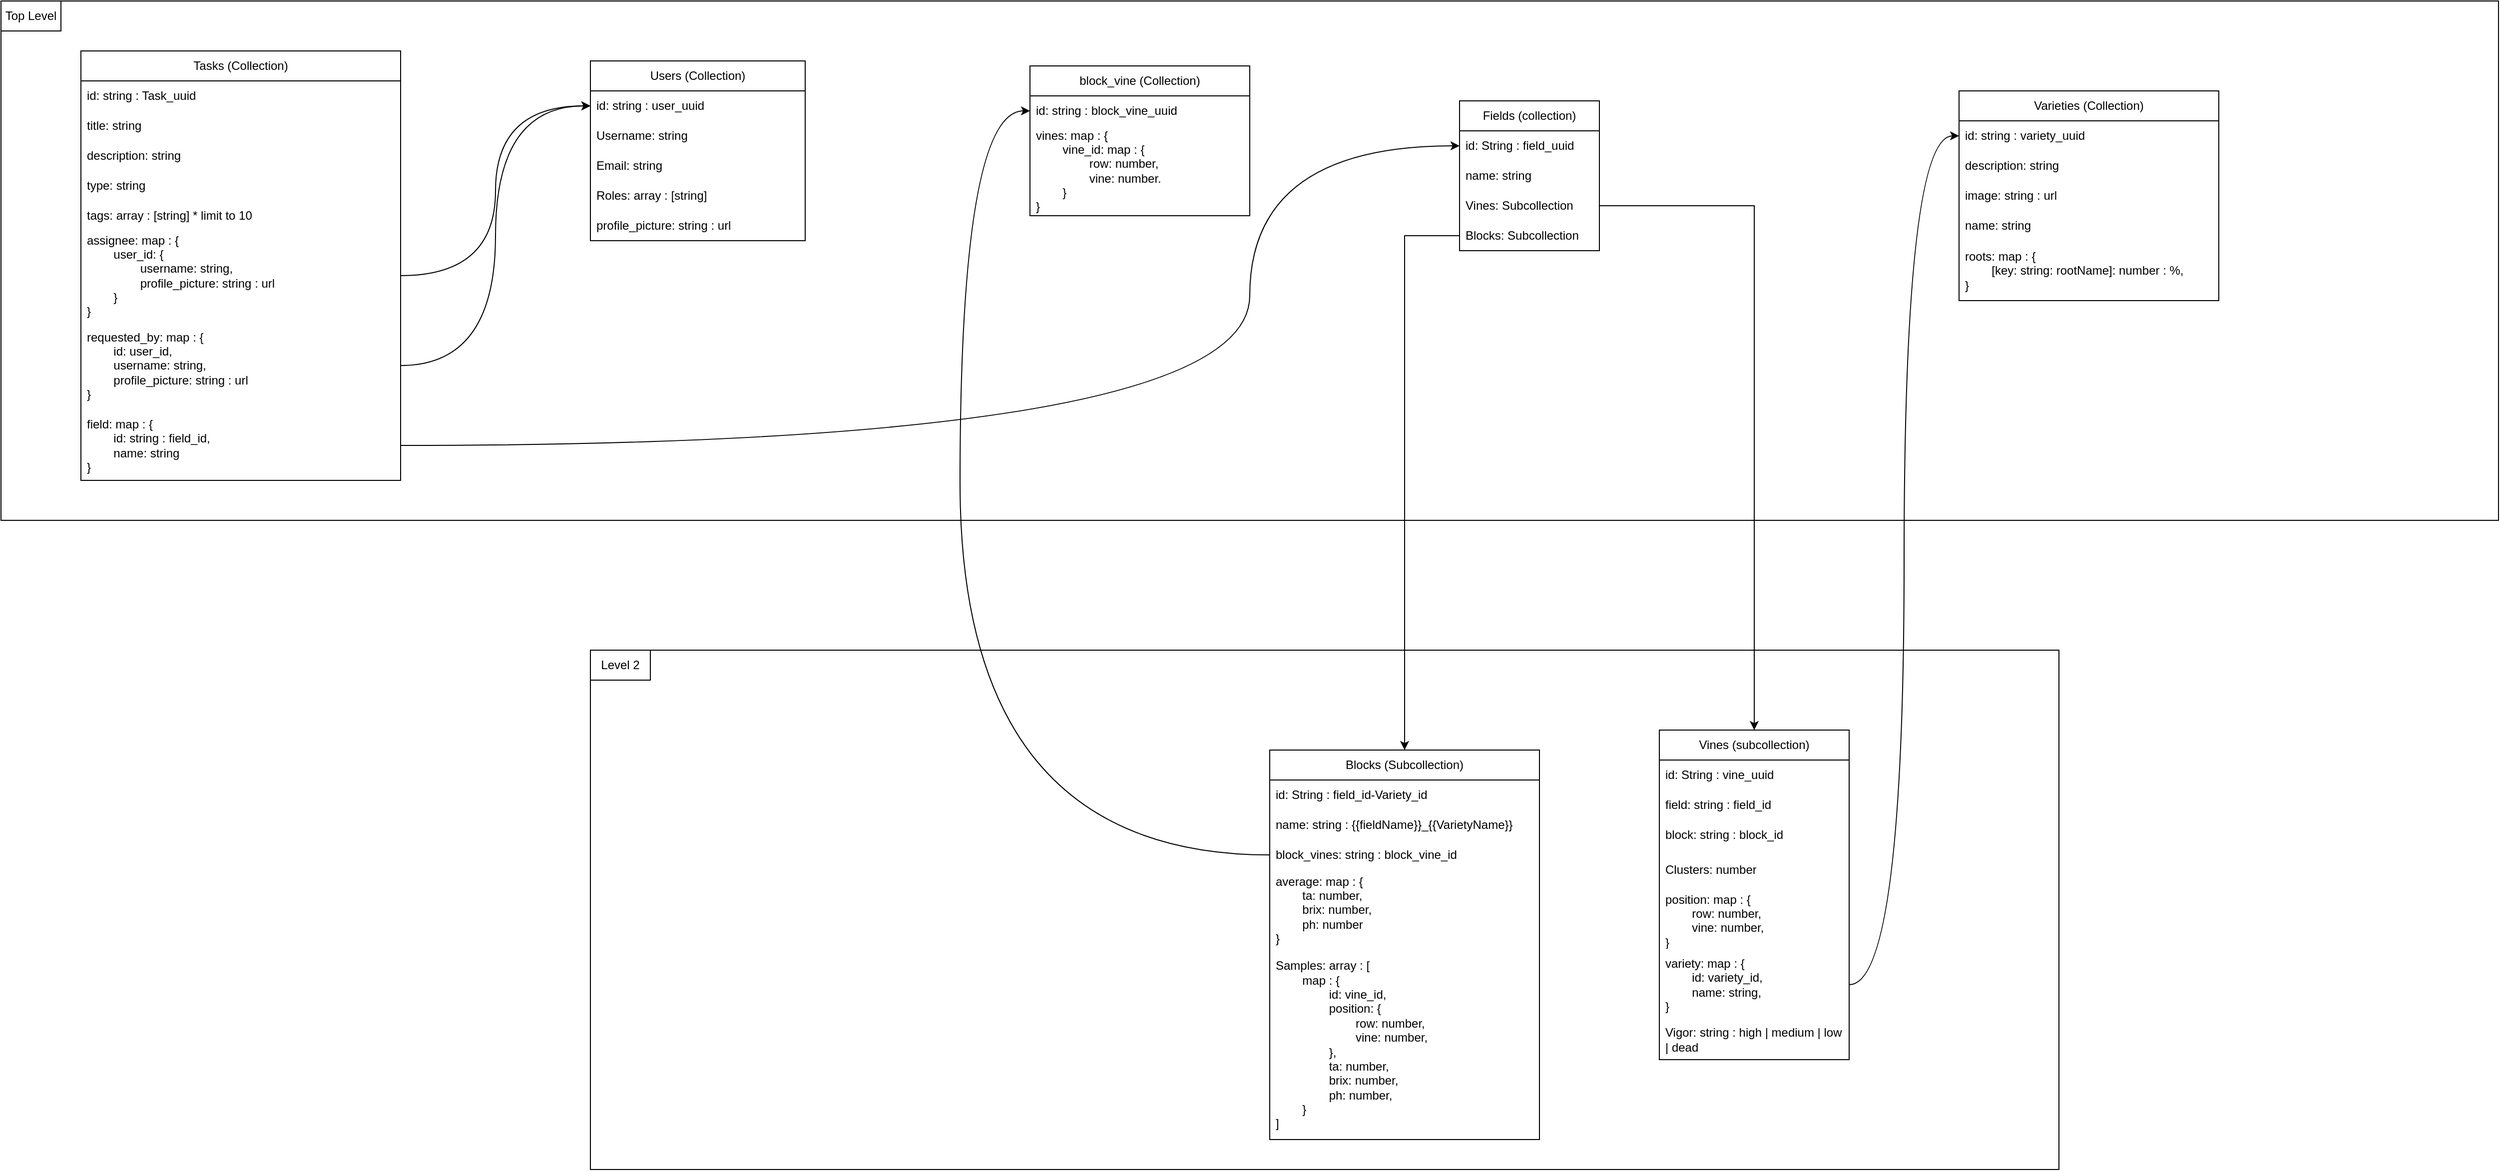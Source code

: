 <mxfile version="22.1.16" type="device">
  <diagram name="Page-1" id="trULozwYgW3L8tCiNCiA">
    <mxGraphModel dx="4140" dy="1346" grid="1" gridSize="10" guides="1" tooltips="1" connect="1" arrows="1" fold="1" page="1" pageScale="1" pageWidth="850" pageHeight="1100" math="0" shadow="0">
      <root>
        <mxCell id="0" />
        <mxCell id="1" parent="0" />
        <mxCell id="kvWCw-kdsKIWQLSWnTGN-45" value="" style="rounded=0;whiteSpace=wrap;html=1;fillColor=none;" vertex="1" parent="1">
          <mxGeometry x="-1110" y="10" width="2500" height="520" as="geometry" />
        </mxCell>
        <mxCell id="kvWCw-kdsKIWQLSWnTGN-1" value="Fields (collection)" style="swimlane;fontStyle=0;childLayout=stackLayout;horizontal=1;startSize=30;horizontalStack=0;resizeParent=1;resizeParentMax=0;resizeLast=0;collapsible=1;marginBottom=0;whiteSpace=wrap;html=1;" vertex="1" parent="1">
          <mxGeometry x="350" y="110" width="140" height="150" as="geometry" />
        </mxCell>
        <mxCell id="kvWCw-kdsKIWQLSWnTGN-2" value="id: String : field_uuid" style="text;strokeColor=none;fillColor=none;align=left;verticalAlign=middle;spacingLeft=4;spacingRight=4;overflow=hidden;points=[[0,0.5],[1,0.5]];portConstraint=eastwest;rotatable=0;whiteSpace=wrap;html=1;" vertex="1" parent="kvWCw-kdsKIWQLSWnTGN-1">
          <mxGeometry y="30" width="140" height="30" as="geometry" />
        </mxCell>
        <mxCell id="kvWCw-kdsKIWQLSWnTGN-37" value="name: string" style="text;strokeColor=none;fillColor=none;align=left;verticalAlign=middle;spacingLeft=4;spacingRight=4;overflow=hidden;points=[[0,0.5],[1,0.5]];portConstraint=eastwest;rotatable=0;whiteSpace=wrap;html=1;" vertex="1" parent="kvWCw-kdsKIWQLSWnTGN-1">
          <mxGeometry y="60" width="140" height="30" as="geometry" />
        </mxCell>
        <mxCell id="kvWCw-kdsKIWQLSWnTGN-3" value="Vines: Subcollection" style="text;strokeColor=none;fillColor=none;align=left;verticalAlign=middle;spacingLeft=4;spacingRight=4;overflow=hidden;points=[[0,0.5],[1,0.5]];portConstraint=eastwest;rotatable=0;whiteSpace=wrap;html=1;" vertex="1" parent="kvWCw-kdsKIWQLSWnTGN-1">
          <mxGeometry y="90" width="140" height="30" as="geometry" />
        </mxCell>
        <mxCell id="kvWCw-kdsKIWQLSWnTGN-4" value="Blocks: Subcollection" style="text;strokeColor=none;fillColor=none;align=left;verticalAlign=middle;spacingLeft=4;spacingRight=4;overflow=hidden;points=[[0,0.5],[1,0.5]];portConstraint=eastwest;rotatable=0;whiteSpace=wrap;html=1;" vertex="1" parent="kvWCw-kdsKIWQLSWnTGN-1">
          <mxGeometry y="120" width="140" height="30" as="geometry" />
        </mxCell>
        <mxCell id="kvWCw-kdsKIWQLSWnTGN-11" style="edgeStyle=orthogonalEdgeStyle;rounded=0;orthogonalLoop=1;jettySize=auto;html=1;entryX=0.5;entryY=0;entryDx=0;entryDy=0;" edge="1" parent="1" source="kvWCw-kdsKIWQLSWnTGN-4" target="kvWCw-kdsKIWQLSWnTGN-7">
          <mxGeometry relative="1" as="geometry" />
        </mxCell>
        <mxCell id="kvWCw-kdsKIWQLSWnTGN-19" style="edgeStyle=orthogonalEdgeStyle;rounded=0;orthogonalLoop=1;jettySize=auto;html=1;entryX=0.5;entryY=0;entryDx=0;entryDy=0;" edge="1" parent="1" source="kvWCw-kdsKIWQLSWnTGN-3" target="kvWCw-kdsKIWQLSWnTGN-13">
          <mxGeometry relative="1" as="geometry" />
        </mxCell>
        <mxCell id="kvWCw-kdsKIWQLSWnTGN-20" value="Varieties (Collection)" style="swimlane;fontStyle=0;childLayout=stackLayout;horizontal=1;startSize=30;horizontalStack=0;resizeParent=1;resizeParentMax=0;resizeLast=0;collapsible=1;marginBottom=0;whiteSpace=wrap;html=1;" vertex="1" parent="1">
          <mxGeometry x="850" y="100" width="260" height="210" as="geometry" />
        </mxCell>
        <mxCell id="kvWCw-kdsKIWQLSWnTGN-21" value="id: string : variety_uuid" style="text;strokeColor=none;fillColor=none;align=left;verticalAlign=middle;spacingLeft=4;spacingRight=4;overflow=hidden;points=[[0,0.5],[1,0.5]];portConstraint=eastwest;rotatable=0;whiteSpace=wrap;html=1;" vertex="1" parent="kvWCw-kdsKIWQLSWnTGN-20">
          <mxGeometry y="30" width="260" height="30" as="geometry" />
        </mxCell>
        <mxCell id="kvWCw-kdsKIWQLSWnTGN-23" value="description: string" style="text;strokeColor=none;fillColor=none;align=left;verticalAlign=middle;spacingLeft=4;spacingRight=4;overflow=hidden;points=[[0,0.5],[1,0.5]];portConstraint=eastwest;rotatable=0;whiteSpace=wrap;html=1;" vertex="1" parent="kvWCw-kdsKIWQLSWnTGN-20">
          <mxGeometry y="60" width="260" height="30" as="geometry" />
        </mxCell>
        <mxCell id="kvWCw-kdsKIWQLSWnTGN-24" value="image: string : url" style="text;strokeColor=none;fillColor=none;align=left;verticalAlign=middle;spacingLeft=4;spacingRight=4;overflow=hidden;points=[[0,0.5],[1,0.5]];portConstraint=eastwest;rotatable=0;whiteSpace=wrap;html=1;" vertex="1" parent="kvWCw-kdsKIWQLSWnTGN-20">
          <mxGeometry y="90" width="260" height="30" as="geometry" />
        </mxCell>
        <mxCell id="kvWCw-kdsKIWQLSWnTGN-22" value="name: string" style="text;strokeColor=none;fillColor=none;align=left;verticalAlign=middle;spacingLeft=4;spacingRight=4;overflow=hidden;points=[[0,0.5],[1,0.5]];portConstraint=eastwest;rotatable=0;whiteSpace=wrap;html=1;" vertex="1" parent="kvWCw-kdsKIWQLSWnTGN-20">
          <mxGeometry y="120" width="260" height="30" as="geometry" />
        </mxCell>
        <mxCell id="kvWCw-kdsKIWQLSWnTGN-25" value="roots: map : {&lt;br&gt;&lt;span style=&quot;white-space: pre;&quot;&gt;&#x9;&lt;/span&gt;[key: string: rootName]: number : %,&lt;br&gt;}" style="text;strokeColor=none;fillColor=none;align=left;verticalAlign=middle;spacingLeft=4;spacingRight=4;overflow=hidden;points=[[0,0.5],[1,0.5]];portConstraint=eastwest;rotatable=0;whiteSpace=wrap;html=1;" vertex="1" parent="kvWCw-kdsKIWQLSWnTGN-20">
          <mxGeometry y="150" width="260" height="60" as="geometry" />
        </mxCell>
        <mxCell id="kvWCw-kdsKIWQLSWnTGN-26" style="edgeStyle=orthogonalEdgeStyle;rounded=0;orthogonalLoop=1;jettySize=auto;html=1;entryX=0;entryY=0.5;entryDx=0;entryDy=0;curved=1;" edge="1" parent="1" source="kvWCw-kdsKIWQLSWnTGN-18" target="kvWCw-kdsKIWQLSWnTGN-21">
          <mxGeometry relative="1" as="geometry" />
        </mxCell>
        <mxCell id="kvWCw-kdsKIWQLSWnTGN-29" value="Users (Collection)" style="swimlane;fontStyle=0;childLayout=stackLayout;horizontal=1;startSize=30;horizontalStack=0;resizeParent=1;resizeParentMax=0;resizeLast=0;collapsible=1;marginBottom=0;whiteSpace=wrap;html=1;" vertex="1" parent="1">
          <mxGeometry x="-520" y="70" width="215" height="180" as="geometry" />
        </mxCell>
        <mxCell id="kvWCw-kdsKIWQLSWnTGN-30" value="id: string : user_uuid" style="text;strokeColor=none;fillColor=none;align=left;verticalAlign=middle;spacingLeft=4;spacingRight=4;overflow=hidden;points=[[0,0.5],[1,0.5]];portConstraint=eastwest;rotatable=0;whiteSpace=wrap;html=1;" vertex="1" parent="kvWCw-kdsKIWQLSWnTGN-29">
          <mxGeometry y="30" width="215" height="30" as="geometry" />
        </mxCell>
        <mxCell id="kvWCw-kdsKIWQLSWnTGN-68" value="Username: string" style="text;strokeColor=none;fillColor=none;align=left;verticalAlign=middle;spacingLeft=4;spacingRight=4;overflow=hidden;points=[[0,0.5],[1,0.5]];portConstraint=eastwest;rotatable=0;whiteSpace=wrap;html=1;" vertex="1" parent="kvWCw-kdsKIWQLSWnTGN-29">
          <mxGeometry y="60" width="215" height="30" as="geometry" />
        </mxCell>
        <mxCell id="kvWCw-kdsKIWQLSWnTGN-31" value="Email: string" style="text;strokeColor=none;fillColor=none;align=left;verticalAlign=middle;spacingLeft=4;spacingRight=4;overflow=hidden;points=[[0,0.5],[1,0.5]];portConstraint=eastwest;rotatable=0;whiteSpace=wrap;html=1;" vertex="1" parent="kvWCw-kdsKIWQLSWnTGN-29">
          <mxGeometry y="90" width="215" height="30" as="geometry" />
        </mxCell>
        <mxCell id="kvWCw-kdsKIWQLSWnTGN-33" value="Roles: array : [string]" style="text;strokeColor=none;fillColor=none;align=left;verticalAlign=middle;spacingLeft=4;spacingRight=4;overflow=hidden;points=[[0,0.5],[1,0.5]];portConstraint=eastwest;rotatable=0;whiteSpace=wrap;html=1;" vertex="1" parent="kvWCw-kdsKIWQLSWnTGN-29">
          <mxGeometry y="120" width="215" height="30" as="geometry" />
        </mxCell>
        <mxCell id="kvWCw-kdsKIWQLSWnTGN-55" value="profile_picture: string : url" style="text;strokeColor=none;fillColor=none;align=left;verticalAlign=middle;spacingLeft=4;spacingRight=4;overflow=hidden;points=[[0,0.5],[1,0.5]];portConstraint=eastwest;rotatable=0;whiteSpace=wrap;html=1;" vertex="1" parent="kvWCw-kdsKIWQLSWnTGN-29">
          <mxGeometry y="150" width="215" height="30" as="geometry" />
        </mxCell>
        <mxCell id="kvWCw-kdsKIWQLSWnTGN-40" value="block_vine (Collection)" style="swimlane;fontStyle=0;childLayout=stackLayout;horizontal=1;startSize=30;horizontalStack=0;resizeParent=1;resizeParentMax=0;resizeLast=0;collapsible=1;marginBottom=0;whiteSpace=wrap;html=1;" vertex="1" parent="1">
          <mxGeometry x="-80" y="75" width="220" height="150" as="geometry" />
        </mxCell>
        <mxCell id="kvWCw-kdsKIWQLSWnTGN-41" value="id: string : block_vine_uuid" style="text;strokeColor=none;fillColor=none;align=left;verticalAlign=middle;spacingLeft=4;spacingRight=4;overflow=hidden;points=[[0,0.5],[1,0.5]];portConstraint=eastwest;rotatable=0;whiteSpace=wrap;html=1;" vertex="1" parent="kvWCw-kdsKIWQLSWnTGN-40">
          <mxGeometry y="30" width="220" height="30" as="geometry" />
        </mxCell>
        <mxCell id="kvWCw-kdsKIWQLSWnTGN-42" value="vines: map : {&lt;br&gt;&lt;span style=&quot;white-space: pre;&quot;&gt;&#x9;&lt;/span&gt;vine_id: map : {&lt;br&gt;&lt;span style=&quot;white-space: pre;&quot;&gt;&#x9;&lt;span style=&quot;white-space: pre;&quot;&gt;&#x9;&lt;/span&gt;row&lt;/span&gt;: number,&lt;br&gt;&lt;span style=&quot;white-space: pre;&quot;&gt;&#x9;&lt;/span&gt;&lt;span style=&quot;white-space: pre;&quot;&gt;&#x9;&lt;/span&gt;vine: number.&lt;br&gt;&lt;span style=&quot;white-space: pre;&quot;&gt;&#x9;&lt;/span&gt;}&lt;br&gt;}" style="text;strokeColor=none;fillColor=none;align=left;verticalAlign=middle;spacingLeft=4;spacingRight=4;overflow=hidden;points=[[0,0.5],[1,0.5]];portConstraint=eastwest;rotatable=0;whiteSpace=wrap;html=1;" vertex="1" parent="kvWCw-kdsKIWQLSWnTGN-40">
          <mxGeometry y="60" width="220" height="90" as="geometry" />
        </mxCell>
        <mxCell id="kvWCw-kdsKIWQLSWnTGN-44" style="edgeStyle=orthogonalEdgeStyle;rounded=0;orthogonalLoop=1;jettySize=auto;html=1;entryX=0;entryY=0.5;entryDx=0;entryDy=0;curved=1;" edge="1" parent="1" source="kvWCw-kdsKIWQLSWnTGN-39" target="kvWCw-kdsKIWQLSWnTGN-41">
          <mxGeometry relative="1" as="geometry">
            <Array as="points">
              <mxPoint x="-150" y="865" />
              <mxPoint x="-150" y="120" />
            </Array>
          </mxGeometry>
        </mxCell>
        <mxCell id="kvWCw-kdsKIWQLSWnTGN-47" value="Top Level" style="text;html=1;align=center;verticalAlign=middle;whiteSpace=wrap;rounded=0;fillColor=default;strokeColor=default;" vertex="1" parent="1">
          <mxGeometry x="-1110" y="10" width="60" height="30" as="geometry" />
        </mxCell>
        <mxCell id="kvWCw-kdsKIWQLSWnTGN-50" value="Tasks (Collection)" style="swimlane;fontStyle=0;childLayout=stackLayout;horizontal=1;startSize=30;horizontalStack=0;resizeParent=1;resizeParentMax=0;resizeLast=0;collapsible=1;marginBottom=0;whiteSpace=wrap;html=1;" vertex="1" parent="1">
          <mxGeometry x="-1030" y="60" width="320" height="430" as="geometry" />
        </mxCell>
        <mxCell id="kvWCw-kdsKIWQLSWnTGN-51" value="id: string : Task_uuid" style="text;strokeColor=none;fillColor=none;align=left;verticalAlign=middle;spacingLeft=4;spacingRight=4;overflow=hidden;points=[[0,0.5],[1,0.5]];portConstraint=eastwest;rotatable=0;whiteSpace=wrap;html=1;" vertex="1" parent="kvWCw-kdsKIWQLSWnTGN-50">
          <mxGeometry y="30" width="320" height="30" as="geometry" />
        </mxCell>
        <mxCell id="kvWCw-kdsKIWQLSWnTGN-52" value="title: string" style="text;strokeColor=none;fillColor=none;align=left;verticalAlign=middle;spacingLeft=4;spacingRight=4;overflow=hidden;points=[[0,0.5],[1,0.5]];portConstraint=eastwest;rotatable=0;whiteSpace=wrap;html=1;" vertex="1" parent="kvWCw-kdsKIWQLSWnTGN-50">
          <mxGeometry y="60" width="320" height="30" as="geometry" />
        </mxCell>
        <mxCell id="kvWCw-kdsKIWQLSWnTGN-53" value="description: string" style="text;strokeColor=none;fillColor=none;align=left;verticalAlign=middle;spacingLeft=4;spacingRight=4;overflow=hidden;points=[[0,0.5],[1,0.5]];portConstraint=eastwest;rotatable=0;whiteSpace=wrap;html=1;" vertex="1" parent="kvWCw-kdsKIWQLSWnTGN-50">
          <mxGeometry y="90" width="320" height="30" as="geometry" />
        </mxCell>
        <mxCell id="kvWCw-kdsKIWQLSWnTGN-57" value="type: string" style="text;strokeColor=none;fillColor=none;align=left;verticalAlign=middle;spacingLeft=4;spacingRight=4;overflow=hidden;points=[[0,0.5],[1,0.5]];portConstraint=eastwest;rotatable=0;whiteSpace=wrap;html=1;" vertex="1" parent="kvWCw-kdsKIWQLSWnTGN-50">
          <mxGeometry y="120" width="320" height="30" as="geometry" />
        </mxCell>
        <mxCell id="kvWCw-kdsKIWQLSWnTGN-58" value="tags: array : [string] * limit to 10" style="text;strokeColor=none;fillColor=none;align=left;verticalAlign=middle;spacingLeft=4;spacingRight=4;overflow=hidden;points=[[0,0.5],[1,0.5]];portConstraint=eastwest;rotatable=0;whiteSpace=wrap;html=1;" vertex="1" parent="kvWCw-kdsKIWQLSWnTGN-50">
          <mxGeometry y="150" width="320" height="30" as="geometry" />
        </mxCell>
        <mxCell id="kvWCw-kdsKIWQLSWnTGN-54" value="assignee: map : {&lt;br&gt;&lt;span style=&quot;white-space: pre;&quot;&gt;&#x9;&lt;/span&gt;user_id: {&lt;br&gt;&lt;span style=&quot;white-space: pre;&quot;&gt;&#x9;&lt;span style=&quot;white-space: pre;&quot;&gt;&#x9;&lt;/span&gt;usern&lt;/span&gt;ame: string,&lt;br&gt;&lt;span style=&quot;white-space: pre;&quot;&gt;&#x9;&lt;/span&gt;&lt;span style=&quot;white-space: pre;&quot;&gt;&#x9;&lt;/span&gt;profile_picture: string : url&amp;nbsp;&lt;br&gt;&lt;span style=&quot;white-space: pre;&quot;&gt;&#x9;&lt;/span&gt;}&lt;br&gt;}" style="text;strokeColor=none;fillColor=none;align=left;verticalAlign=middle;spacingLeft=4;spacingRight=4;overflow=hidden;points=[[0,0.5],[1,0.5]];portConstraint=eastwest;rotatable=0;whiteSpace=wrap;html=1;" vertex="1" parent="kvWCw-kdsKIWQLSWnTGN-50">
          <mxGeometry y="180" width="320" height="90" as="geometry" />
        </mxCell>
        <mxCell id="kvWCw-kdsKIWQLSWnTGN-56" value="requested_by: map : {&lt;br&gt;&lt;span style=&quot;white-space: pre;&quot;&gt;&#x9;&lt;/span&gt;id: user_id,&lt;br&gt;&lt;span style=&quot;white-space: pre;&quot;&gt;&#x9;usern&lt;/span&gt;ame: string,&lt;br&gt;&lt;span style=&quot;white-space: pre;&quot;&gt;&#x9;&lt;/span&gt;profile_picture: string : url&amp;nbsp;&lt;br&gt;}" style="text;strokeColor=none;fillColor=none;align=left;verticalAlign=middle;spacingLeft=4;spacingRight=4;overflow=hidden;points=[[0,0.5],[1,0.5]];portConstraint=eastwest;rotatable=0;whiteSpace=wrap;html=1;" vertex="1" parent="kvWCw-kdsKIWQLSWnTGN-50">
          <mxGeometry y="270" width="320" height="90" as="geometry" />
        </mxCell>
        <mxCell id="kvWCw-kdsKIWQLSWnTGN-70" value="field: map : {&lt;br&gt;&lt;span style=&quot;white-space: pre;&quot;&gt;&#x9;&lt;/span&gt;id: string : field_id,&lt;br&gt;&lt;span style=&quot;white-space: pre;&quot;&gt;&#x9;&lt;/span&gt;name: string&lt;br&gt;}" style="text;strokeColor=none;fillColor=none;align=left;verticalAlign=middle;spacingLeft=4;spacingRight=4;overflow=hidden;points=[[0,0.5],[1,0.5]];portConstraint=eastwest;rotatable=0;whiteSpace=wrap;html=1;" vertex="1" parent="kvWCw-kdsKIWQLSWnTGN-50">
          <mxGeometry y="360" width="320" height="70" as="geometry" />
        </mxCell>
        <mxCell id="kvWCw-kdsKIWQLSWnTGN-73" style="edgeStyle=orthogonalEdgeStyle;rounded=0;orthogonalLoop=1;jettySize=auto;html=1;curved=1;" edge="1" parent="1" source="kvWCw-kdsKIWQLSWnTGN-54" target="kvWCw-kdsKIWQLSWnTGN-30">
          <mxGeometry relative="1" as="geometry" />
        </mxCell>
        <mxCell id="kvWCw-kdsKIWQLSWnTGN-75" style="edgeStyle=orthogonalEdgeStyle;rounded=0;orthogonalLoop=1;jettySize=auto;html=1;exitX=1;exitY=0.5;exitDx=0;exitDy=0;entryX=0;entryY=0.5;entryDx=0;entryDy=0;curved=1;" edge="1" parent="1" source="kvWCw-kdsKIWQLSWnTGN-56" target="kvWCw-kdsKIWQLSWnTGN-30">
          <mxGeometry relative="1" as="geometry" />
        </mxCell>
        <mxCell id="kvWCw-kdsKIWQLSWnTGN-76" value="" style="group" vertex="1" connectable="0" parent="1">
          <mxGeometry x="-520" y="660" width="1470" height="520" as="geometry" />
        </mxCell>
        <mxCell id="kvWCw-kdsKIWQLSWnTGN-48" value="" style="rounded=0;whiteSpace=wrap;html=1;fillColor=none;container=0;" vertex="1" parent="kvWCw-kdsKIWQLSWnTGN-76">
          <mxGeometry width="1470" height="520" as="geometry" />
        </mxCell>
        <mxCell id="kvWCw-kdsKIWQLSWnTGN-7" value="Blocks (Subcollection)" style="swimlane;fontStyle=0;childLayout=stackLayout;horizontal=1;startSize=30;horizontalStack=0;resizeParent=1;resizeParentMax=0;resizeLast=0;collapsible=1;marginBottom=0;whiteSpace=wrap;html=1;container=0;" vertex="1" parent="kvWCw-kdsKIWQLSWnTGN-76">
          <mxGeometry x="680" y="100" width="270" height="390" as="geometry" />
        </mxCell>
        <mxCell id="kvWCw-kdsKIWQLSWnTGN-13" value="Vines (subcollection)" style="swimlane;fontStyle=0;childLayout=stackLayout;horizontal=1;startSize=30;horizontalStack=0;resizeParent=1;resizeParentMax=0;resizeLast=0;collapsible=1;marginBottom=0;whiteSpace=wrap;html=1;container=0;" vertex="1" parent="kvWCw-kdsKIWQLSWnTGN-76">
          <mxGeometry x="1070" y="80" width="190" height="330" as="geometry" />
        </mxCell>
        <mxCell id="kvWCw-kdsKIWQLSWnTGN-49" value="Level 2" style="text;html=1;align=center;verticalAlign=middle;whiteSpace=wrap;rounded=0;fillColor=default;strokeColor=default;container=0;" vertex="1" parent="kvWCw-kdsKIWQLSWnTGN-76">
          <mxGeometry width="60" height="30" as="geometry" />
        </mxCell>
        <mxCell id="kvWCw-kdsKIWQLSWnTGN-8" value="id: String : field_id-Variety_id" style="text;strokeColor=none;fillColor=none;align=left;verticalAlign=middle;spacingLeft=4;spacingRight=4;overflow=hidden;points=[[0,0.5],[1,0.5]];portConstraint=eastwest;rotatable=0;whiteSpace=wrap;html=1;container=0;" vertex="1" parent="kvWCw-kdsKIWQLSWnTGN-76">
          <mxGeometry x="680" y="130" width="270" height="30" as="geometry" />
        </mxCell>
        <mxCell id="kvWCw-kdsKIWQLSWnTGN-36" value="name: string : {{fieldName}}_{{VarietyName}}" style="text;strokeColor=none;fillColor=none;align=left;verticalAlign=middle;spacingLeft=4;spacingRight=4;overflow=hidden;points=[[0,0.5],[1,0.5]];portConstraint=eastwest;rotatable=0;whiteSpace=wrap;html=1;container=0;" vertex="1" parent="kvWCw-kdsKIWQLSWnTGN-76">
          <mxGeometry x="680" y="160" width="270" height="30" as="geometry" />
        </mxCell>
        <mxCell id="kvWCw-kdsKIWQLSWnTGN-39" value="block_vines: string : block_vine_id" style="text;strokeColor=none;fillColor=none;align=left;verticalAlign=middle;spacingLeft=4;spacingRight=4;overflow=hidden;points=[[0,0.5],[1,0.5]];portConstraint=eastwest;rotatable=0;whiteSpace=wrap;html=1;container=0;" vertex="1" parent="kvWCw-kdsKIWQLSWnTGN-76">
          <mxGeometry x="680" y="190" width="270" height="30" as="geometry" />
        </mxCell>
        <mxCell id="kvWCw-kdsKIWQLSWnTGN-12" value="average: map : { &lt;br&gt;&lt;span style=&quot;white-space: pre;&quot;&gt;&#x9;&lt;/span&gt;ta: number,&lt;br&gt;&lt;span style=&quot;white-space: pre;&quot;&gt;&#x9;&lt;/span&gt;brix: number,&lt;br&gt;&lt;span style=&quot;white-space: pre;&quot;&gt;&#x9;&lt;/span&gt;ph: number&lt;br&gt;}" style="text;strokeColor=none;fillColor=none;align=left;verticalAlign=middle;spacingLeft=4;spacingRight=4;overflow=hidden;points=[[0,0.5],[1,0.5]];portConstraint=eastwest;rotatable=0;whiteSpace=wrap;html=1;container=0;" vertex="1" parent="kvWCw-kdsKIWQLSWnTGN-76">
          <mxGeometry x="680" y="220" width="270" height="80" as="geometry" />
        </mxCell>
        <mxCell id="kvWCw-kdsKIWQLSWnTGN-9" value="Samples: array : [&lt;br&gt;&lt;span style=&quot;white-space: pre;&quot;&gt;&#x9;&lt;/span&gt;map : {&lt;br&gt;&lt;span style=&quot;white-space: pre;&quot;&gt;&#x9;&lt;span style=&quot;white-space: pre;&quot;&gt;&#x9;&lt;/span&gt;i&lt;/span&gt;d: vine_id,&lt;br&gt;&lt;span style=&quot;white-space: pre;&quot;&gt;&#x9;&lt;/span&gt;&lt;span style=&quot;white-space: pre;&quot;&gt;&#x9;&lt;/span&gt;position: {&lt;br&gt;&lt;span style=&quot;white-space: pre;&quot;&gt;&#x9;&lt;/span&gt;&lt;span style=&quot;white-space: pre;&quot;&gt;&#x9;&lt;span style=&quot;white-space: pre;&quot;&gt;&#x9;&lt;/span&gt;ro&lt;/span&gt;w: number,&lt;br&gt;&lt;span style=&quot;white-space: pre;&quot;&gt;&#x9;&lt;/span&gt;&lt;span style=&quot;white-space: pre;&quot;&gt;&#x9;&lt;/span&gt;&lt;span style=&quot;white-space: pre;&quot;&gt;&#x9;&lt;/span&gt;vine: number,&lt;br&gt;&lt;span style=&quot;white-space: pre;&quot;&gt;&#x9;&lt;/span&gt;&lt;span style=&quot;white-space: pre;&quot;&gt;&#x9;&lt;/span&gt;},&lt;br&gt;&lt;span style=&quot;white-space: pre;&quot;&gt;&#x9;&lt;/span&gt;&lt;span style=&quot;white-space: pre;&quot;&gt;&#x9;&lt;/span&gt;ta: number,&lt;br&gt;&lt;span style=&quot;white-space: pre;&quot;&gt;&#x9;&lt;/span&gt;&lt;span style=&quot;white-space: pre;&quot;&gt;&#x9;&lt;/span&gt;brix: number,&lt;br&gt;&lt;span style=&quot;white-space: pre;&quot;&gt;&#x9;&lt;/span&gt;&lt;span style=&quot;white-space: pre;&quot;&gt;&#x9;&lt;/span&gt;ph: number,&lt;br&gt;&lt;span style=&quot;white-space: pre;&quot;&gt;&#x9;&lt;/span&gt;}&lt;br&gt;]" style="text;strokeColor=none;fillColor=none;align=left;verticalAlign=middle;spacingLeft=4;spacingRight=4;overflow=hidden;points=[[0,0.5],[1,0.5]];portConstraint=eastwest;rotatable=0;whiteSpace=wrap;html=1;container=0;" vertex="1" parent="kvWCw-kdsKIWQLSWnTGN-76">
          <mxGeometry x="680" y="300" width="270" height="190" as="geometry" />
        </mxCell>
        <mxCell id="kvWCw-kdsKIWQLSWnTGN-14" value="id: String : vine_uuid" style="text;strokeColor=none;fillColor=none;align=left;verticalAlign=middle;spacingLeft=4;spacingRight=4;overflow=hidden;points=[[0,0.5],[1,0.5]];portConstraint=eastwest;rotatable=0;whiteSpace=wrap;html=1;container=0;" vertex="1" parent="kvWCw-kdsKIWQLSWnTGN-76">
          <mxGeometry x="1070" y="110" width="190" height="30" as="geometry" />
        </mxCell>
        <mxCell id="kvWCw-kdsKIWQLSWnTGN-34" value="field: string : field_id" style="text;strokeColor=none;fillColor=none;align=left;verticalAlign=middle;spacingLeft=4;spacingRight=4;overflow=hidden;points=[[0,0.5],[1,0.5]];portConstraint=eastwest;rotatable=0;whiteSpace=wrap;html=1;container=0;" vertex="1" parent="kvWCw-kdsKIWQLSWnTGN-76">
          <mxGeometry x="1070" y="140" width="190" height="30" as="geometry" />
        </mxCell>
        <mxCell id="kvWCw-kdsKIWQLSWnTGN-38" value="block: string : block_id" style="text;strokeColor=none;fillColor=none;align=left;verticalAlign=middle;spacingLeft=4;spacingRight=4;overflow=hidden;points=[[0,0.5],[1,0.5]];portConstraint=eastwest;rotatable=0;whiteSpace=wrap;html=1;container=0;" vertex="1" parent="kvWCw-kdsKIWQLSWnTGN-76">
          <mxGeometry x="1070" y="170" width="190" height="30" as="geometry" />
        </mxCell>
        <mxCell id="kvWCw-kdsKIWQLSWnTGN-28" value="Clusters: number" style="text;strokeColor=none;fillColor=none;align=left;verticalAlign=middle;spacingLeft=4;spacingRight=4;overflow=hidden;points=[[0,0.5],[1,0.5]];portConstraint=eastwest;rotatable=0;whiteSpace=wrap;html=1;container=0;" vertex="1" parent="kvWCw-kdsKIWQLSWnTGN-76">
          <mxGeometry x="1070" y="200" width="190" height="40" as="geometry" />
        </mxCell>
        <mxCell id="kvWCw-kdsKIWQLSWnTGN-17" value="position: map : {&lt;br&gt;&lt;span style=&quot;white-space: pre;&quot;&gt;&#x9;&lt;/span&gt;row: number,&lt;br&gt;&lt;span style=&quot;white-space: pre;&quot;&gt;&#x9;&lt;/span&gt;vine: number,&lt;br&gt;}" style="text;strokeColor=none;fillColor=none;align=left;verticalAlign=middle;spacingLeft=4;spacingRight=4;overflow=hidden;points=[[0,0.5],[1,0.5]];portConstraint=eastwest;rotatable=0;whiteSpace=wrap;html=1;container=0;" vertex="1" parent="kvWCw-kdsKIWQLSWnTGN-76">
          <mxGeometry x="1070" y="240" width="190" height="60" as="geometry" />
        </mxCell>
        <mxCell id="kvWCw-kdsKIWQLSWnTGN-18" value="variety: map : {&amp;nbsp;&lt;br&gt;&lt;span style=&quot;white-space: pre;&quot;&gt;&#x9;&lt;/span&gt;id: variety_id,&lt;br&gt;&lt;span style=&quot;white-space: pre;&quot;&gt;&#x9;&lt;/span&gt;name: string,&lt;br&gt;}&amp;nbsp;" style="text;strokeColor=none;fillColor=none;align=left;verticalAlign=middle;spacingLeft=4;spacingRight=4;overflow=hidden;points=[[0,0.5],[1,0.5]];portConstraint=eastwest;rotatable=0;whiteSpace=wrap;html=1;container=0;" vertex="1" parent="kvWCw-kdsKIWQLSWnTGN-76">
          <mxGeometry x="1070" y="300" width="190" height="70" as="geometry" />
        </mxCell>
        <mxCell id="kvWCw-kdsKIWQLSWnTGN-27" value="Vigor: string : high | medium | low | dead" style="text;strokeColor=none;fillColor=none;align=left;verticalAlign=middle;spacingLeft=4;spacingRight=4;overflow=hidden;points=[[0,0.5],[1,0.5]];portConstraint=eastwest;rotatable=0;whiteSpace=wrap;html=1;container=0;" vertex="1" parent="kvWCw-kdsKIWQLSWnTGN-76">
          <mxGeometry x="1070" y="370" width="190" height="40" as="geometry" />
        </mxCell>
        <mxCell id="kvWCw-kdsKIWQLSWnTGN-77" style="edgeStyle=orthogonalEdgeStyle;rounded=0;orthogonalLoop=1;jettySize=auto;html=1;entryX=0;entryY=0.5;entryDx=0;entryDy=0;curved=1;" edge="1" parent="1" source="kvWCw-kdsKIWQLSWnTGN-70" target="kvWCw-kdsKIWQLSWnTGN-2">
          <mxGeometry relative="1" as="geometry">
            <Array as="points">
              <mxPoint x="140" y="455" />
              <mxPoint x="140" y="155" />
            </Array>
          </mxGeometry>
        </mxCell>
      </root>
    </mxGraphModel>
  </diagram>
</mxfile>
